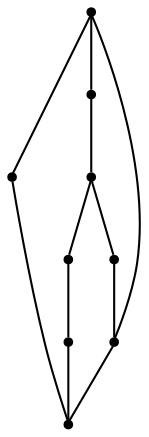 graph {
  node [shape=point,comment="{\"directed\":false,\"doi\":\"10.1007/978-3-319-27261-0_39\",\"figure\":\"6 (2)\"}"]

  v0 [pos="870.4053197632663,554.1292922686688"]
  v1 [pos="870.4053197632663,620.79841144977"]
  v2 [pos="803.736361169988,620.7973702021916"]
  v3 [pos="803.736361169988,487.4568903757363"]
  v4 [pos="737.0674025767096,487.4568903757363"]
  v5 [pos="670.3943107362809,487.4568903757363"]
  v6 [pos="737.0674025767096,620.7973702021916"]
  v7 [pos="670.397458362957,554.1292922686688"]
  v8 [pos="670.3943107362809,620.79841144977"]

  v0 -- v1 [id="-1",pos="870.4053197632663,554.1292922686688 870.4053197632663,620.79841144977 870.4053197632663,620.79841144977 870.4053197632663,620.79841144977"]
  v8 -- v6 [id="-2",pos="670.3943107362809,620.79841144977 737.0674025767096,620.7973702021916 737.0674025767096,620.7973702021916 737.0674025767096,620.7973702021916"]
  v7 -- v8 [id="-3",pos="670.397458362957,554.1292922686688 670.3943107362809,620.79841144977 670.3943107362809,620.79841144977 670.3943107362809,620.79841144977"]
  v7 -- v0 [id="-4",pos="670.397458362957,554.1292922686688 870.4053197632663,554.1292922686688 870.4053197632663,554.1292922686688 870.4053197632663,554.1292922686688"]
  v5 -- v7 [id="-5",pos="670.3943107362809,487.4568903757363 670.397458362957,554.1292922686688 670.397458362957,554.1292922686688 670.397458362957,554.1292922686688"]
  v6 -- v2 [id="-6",pos="737.0674025767096,620.7973702021916 803.736361169988,620.7973702021916 803.736361169988,620.7973702021916 803.736361169988,620.7973702021916"]
  v4 -- v6 [id="-7",pos="737.0674025767096,487.4568903757363 737.0674025767096,620.7973702021916 737.0674025767096,620.7973702021916 737.0674025767096,620.7973702021916"]
  v4 -- v5 [id="-8",pos="737.0674025767096,487.4568903757363 670.3943107362809,487.4568903757363 670.3943107362809,487.4568903757363 670.3943107362809,487.4568903757363"]
  v4 -- v3 [id="-9",pos="737.0674025767096,487.4568903757363 803.736361169988,487.4568903757363 803.736361169988,487.4568903757363 803.736361169988,487.4568903757363"]
  v3 -- v2 [id="-10",pos="803.736361169988,487.4568903757363 803.736361169988,620.7973702021916 803.736361169988,620.7973702021916 803.736361169988,620.7973702021916"]
  v1 -- v2 [id="-11",pos="870.4053197632663,620.79841144977 803.736361169988,620.7973702021916 803.736361169988,620.7973702021916 803.736361169988,620.7973702021916"]
}